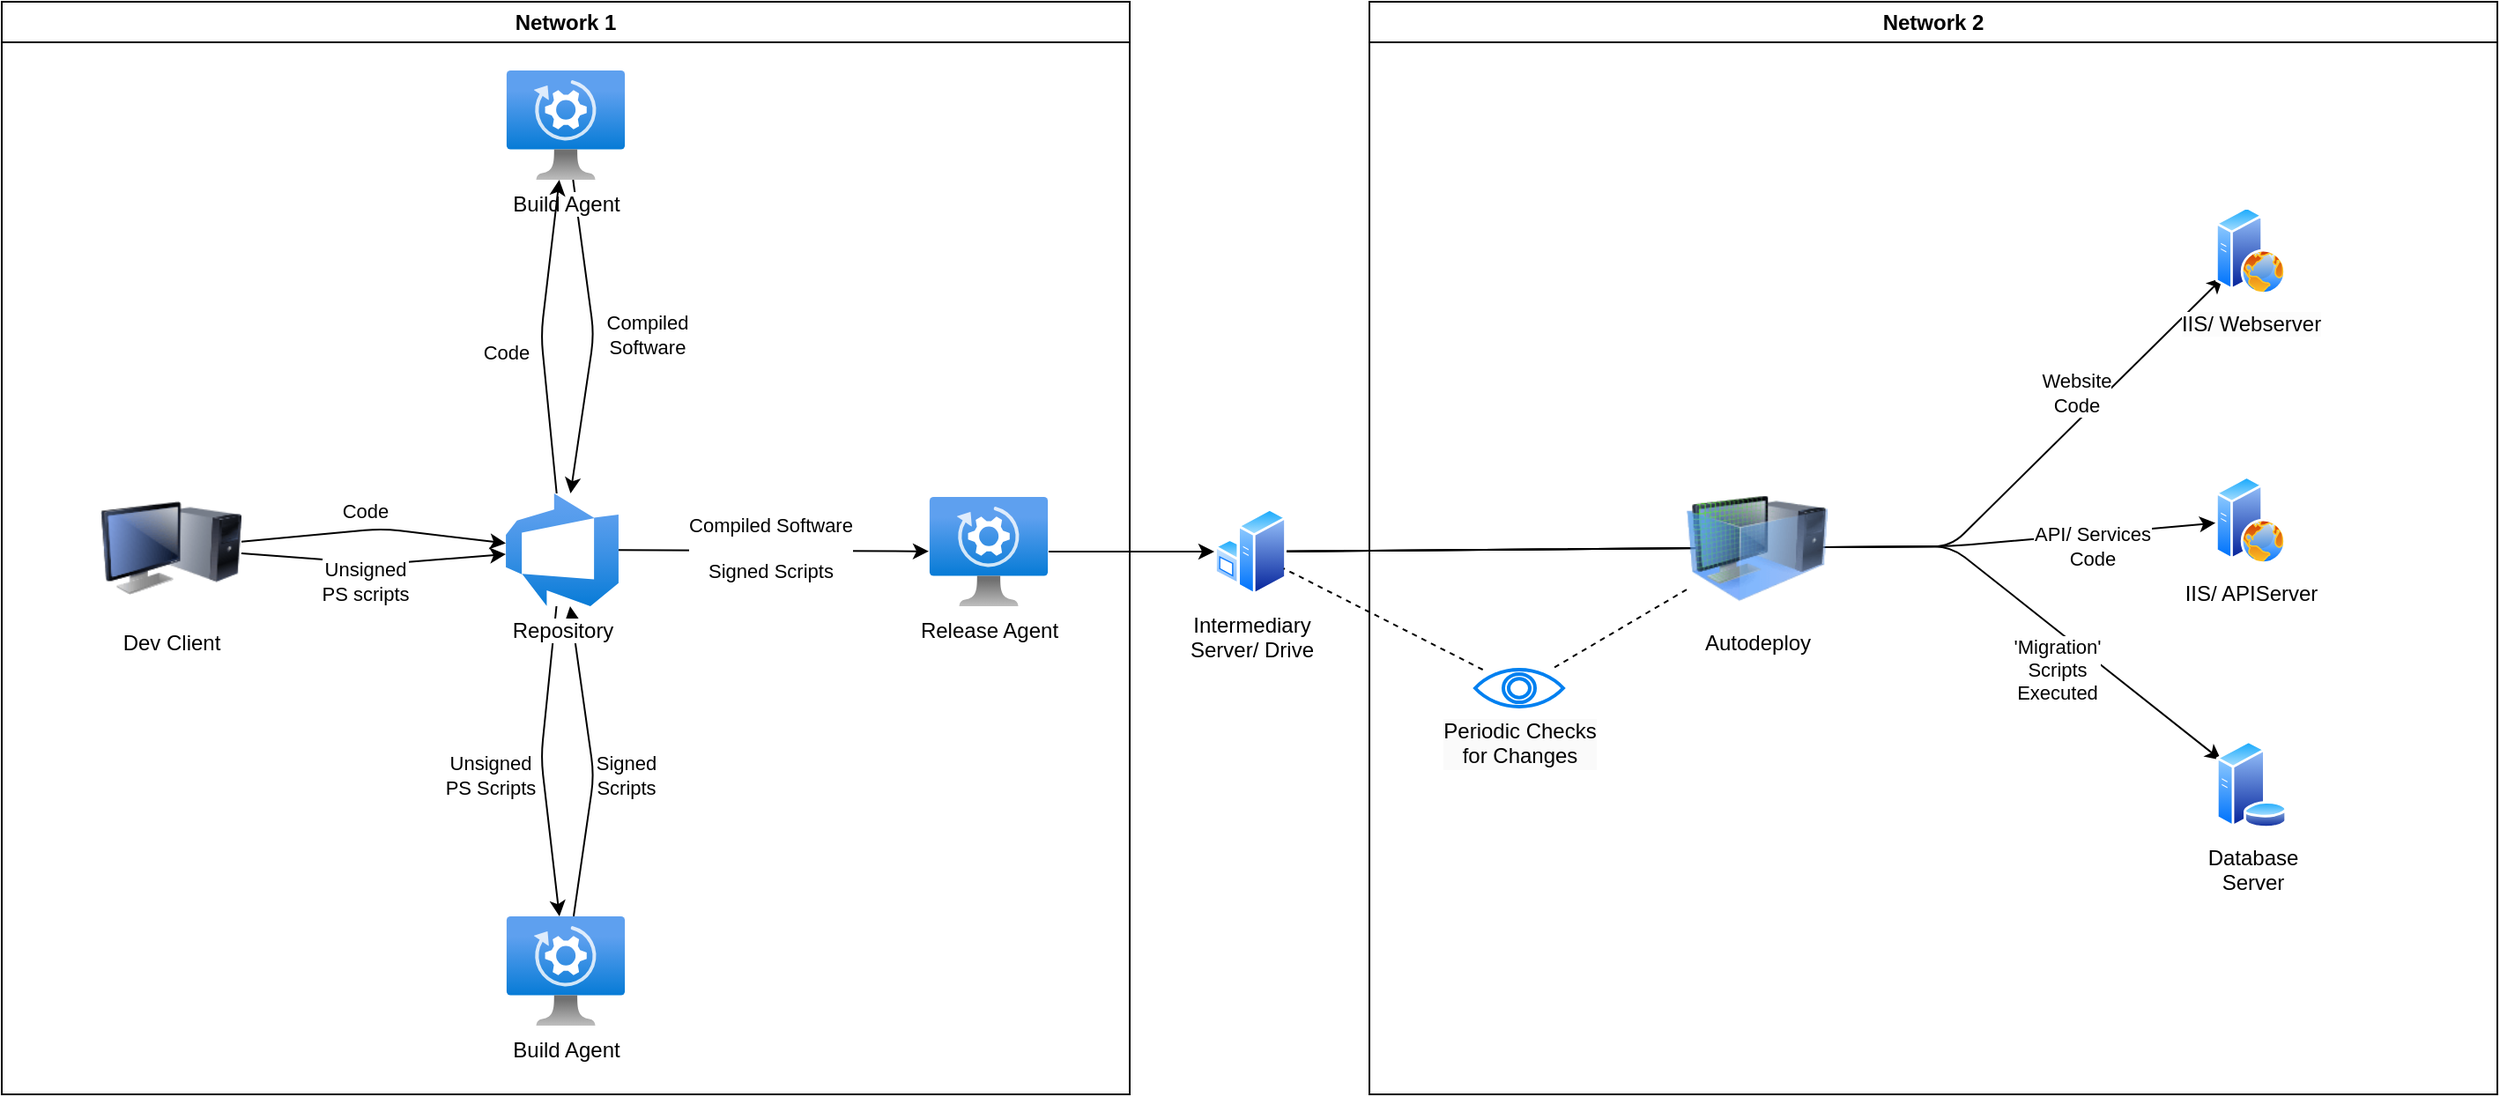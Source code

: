 <mxfile>
    <diagram id="vfKU7qHj_c_Mwiev8Rxk" name="Page-1">
        <mxGraphModel dx="1548" dy="1578" grid="1" gridSize="10" guides="1" tooltips="1" connect="1" arrows="1" fold="1" page="1" pageScale="1" pageWidth="850" pageHeight="1100" math="0" shadow="0">
            <root>
                <mxCell id="0"/>
                <mxCell id="1" parent="0"/>
                <mxCell id="23" style="edgeStyle=none;html=1;" edge="1" parent="1" source="2" target="22">
                    <mxGeometry relative="1" as="geometry"/>
                </mxCell>
                <mxCell id="2" value="Release Agent" style="aspect=fixed;html=1;points=[];align=center;image;fontSize=12;image=img/lib/azure2/compute/Automanaged_VM.svg;" vertex="1" parent="1">
                    <mxGeometry x="400" y="332" width="68" height="62" as="geometry"/>
                </mxCell>
                <mxCell id="16" style="edgeStyle=none;html=1;" edge="1" parent="1" source="3" target="5">
                    <mxGeometry relative="1" as="geometry">
                        <Array as="points">
                            <mxPoint x="210" y="490"/>
                        </Array>
                    </mxGeometry>
                </mxCell>
                <mxCell id="18" value="Signed&lt;br&gt;Scripts" style="edgeLabel;html=1;align=center;verticalAlign=middle;resizable=0;points=[];" vertex="1" connectable="0" parent="16">
                    <mxGeometry x="-0.245" y="-3" relative="1" as="geometry">
                        <mxPoint x="17" y="-14" as="offset"/>
                    </mxGeometry>
                </mxCell>
                <mxCell id="3" value="Build Agent" style="aspect=fixed;html=1;points=[];align=center;image;fontSize=12;image=img/lib/azure2/compute/Automanaged_VM.svg;" vertex="1" parent="1">
                    <mxGeometry x="160" y="570" width="68" height="62" as="geometry"/>
                </mxCell>
                <mxCell id="7" style="edgeStyle=none;html=1;" edge="1" parent="1" source="4" target="5">
                    <mxGeometry relative="1" as="geometry">
                        <Array as="points">
                            <mxPoint x="210" y="240"/>
                        </Array>
                    </mxGeometry>
                </mxCell>
                <mxCell id="9" value="Compiled&lt;br&gt;Software" style="edgeLabel;html=1;align=center;verticalAlign=middle;resizable=0;points=[];" vertex="1" connectable="0" parent="7">
                    <mxGeometry x="-0.189" y="2" relative="1" as="geometry">
                        <mxPoint x="30" y="16" as="offset"/>
                    </mxGeometry>
                </mxCell>
                <mxCell id="4" value="Build Agent" style="aspect=fixed;html=1;points=[];align=center;image;fontSize=12;image=img/lib/azure2/compute/Automanaged_VM.svg;" vertex="1" parent="1">
                    <mxGeometry x="160" y="90" width="68" height="62" as="geometry"/>
                </mxCell>
                <mxCell id="6" style="edgeStyle=none;html=1;" edge="1" parent="1" source="5" target="4">
                    <mxGeometry relative="1" as="geometry">
                        <Array as="points">
                            <mxPoint x="180" y="240"/>
                        </Array>
                    </mxGeometry>
                </mxCell>
                <mxCell id="8" value="Code" style="edgeLabel;html=1;align=center;verticalAlign=middle;resizable=0;points=[];" vertex="1" connectable="0" parent="6">
                    <mxGeometry x="0.128" y="-4" relative="1" as="geometry">
                        <mxPoint x="-25" y="20" as="offset"/>
                    </mxGeometry>
                </mxCell>
                <mxCell id="15" style="edgeStyle=none;html=1;" edge="1" parent="1" source="5" target="3">
                    <mxGeometry relative="1" as="geometry">
                        <Array as="points">
                            <mxPoint x="180" y="480"/>
                        </Array>
                    </mxGeometry>
                </mxCell>
                <mxCell id="17" value="Unsigned&lt;br&gt;PS Scripts" style="edgeLabel;html=1;align=center;verticalAlign=middle;resizable=0;points=[];" vertex="1" connectable="0" parent="15">
                    <mxGeometry x="0.219" y="3" relative="1" as="geometry">
                        <mxPoint x="-35" y="-11" as="offset"/>
                    </mxGeometry>
                </mxCell>
                <mxCell id="19" style="edgeStyle=none;html=1;" edge="1" parent="1" source="5" target="2">
                    <mxGeometry relative="1" as="geometry"/>
                </mxCell>
                <mxCell id="20" value="Compiled Software&lt;br&gt;&lt;br&gt;Signed Scripts" style="edgeLabel;html=1;align=center;verticalAlign=middle;resizable=0;points=[];" vertex="1" connectable="0" parent="19">
                    <mxGeometry x="0.284" relative="1" as="geometry">
                        <mxPoint x="-27" y="-2" as="offset"/>
                    </mxGeometry>
                </mxCell>
                <mxCell id="5" value="Repository" style="aspect=fixed;html=1;points=[];align=center;image;fontSize=12;image=img/lib/azure2/devops/Azure_DevOps.svg;" vertex="1" parent="1">
                    <mxGeometry x="160" y="330" width="64" height="64" as="geometry"/>
                </mxCell>
                <mxCell id="11" style="edgeStyle=none;html=1;" edge="1" parent="1" source="10" target="5">
                    <mxGeometry relative="1" as="geometry">
                        <Array as="points">
                            <mxPoint x="90" y="350"/>
                        </Array>
                    </mxGeometry>
                </mxCell>
                <mxCell id="12" value="Code" style="edgeLabel;html=1;align=center;verticalAlign=middle;resizable=0;points=[];" vertex="1" connectable="0" parent="11">
                    <mxGeometry x="-0.111" y="-3" relative="1" as="geometry">
                        <mxPoint x="3" y="-14" as="offset"/>
                    </mxGeometry>
                </mxCell>
                <mxCell id="13" style="edgeStyle=none;html=1;" edge="1" parent="1" source="10" target="5">
                    <mxGeometry relative="1" as="geometry">
                        <Array as="points">
                            <mxPoint x="90" y="370"/>
                        </Array>
                    </mxGeometry>
                </mxCell>
                <mxCell id="14" value="Unsigned&lt;br&gt;PS scripts" style="edgeLabel;html=1;align=center;verticalAlign=middle;resizable=0;points=[];" vertex="1" connectable="0" parent="13">
                    <mxGeometry x="-0.17" y="-3" relative="1" as="geometry">
                        <mxPoint x="8" y="8" as="offset"/>
                    </mxGeometry>
                </mxCell>
                <mxCell id="10" value="Dev Client" style="image;html=1;image=img/lib/clip_art/computers/Monitor_Tower_128x128.png" vertex="1" parent="1">
                    <mxGeometry x="-70" y="321" width="80" height="80" as="geometry"/>
                </mxCell>
                <mxCell id="21" value="Network 1" style="swimlane;whiteSpace=wrap;html=1;" vertex="1" parent="1">
                    <mxGeometry x="-126" y="51" width="640" height="620" as="geometry"/>
                </mxCell>
                <mxCell id="36" style="edgeStyle=none;html=1;endArrow=classic;endFill=1;" edge="1" parent="1" source="22" target="32">
                    <mxGeometry relative="1" as="geometry">
                        <Array as="points">
                            <mxPoint x="980" y="360"/>
                        </Array>
                    </mxGeometry>
                </mxCell>
                <mxCell id="42" value="Website&lt;br&gt;Code" style="edgeLabel;html=1;align=center;verticalAlign=middle;resizable=0;points=[];" vertex="1" connectable="0" parent="36">
                    <mxGeometry x="0.68" y="2" relative="1" as="geometry">
                        <mxPoint x="-15" as="offset"/>
                    </mxGeometry>
                </mxCell>
                <mxCell id="37" style="edgeStyle=none;html=1;endArrow=classic;endFill=1;" edge="1" parent="1" source="22" target="33">
                    <mxGeometry relative="1" as="geometry">
                        <Array as="points">
                            <mxPoint x="980" y="360"/>
                        </Array>
                    </mxGeometry>
                </mxCell>
                <mxCell id="41" value="API/ Services&lt;br&gt;Code" style="edgeLabel;html=1;align=center;verticalAlign=middle;resizable=0;points=[];" vertex="1" connectable="0" parent="37">
                    <mxGeometry x="0.679" y="-2" relative="1" as="geometry">
                        <mxPoint x="14" y="4" as="offset"/>
                    </mxGeometry>
                </mxCell>
                <mxCell id="38" style="edgeStyle=none;html=1;endArrow=classic;endFill=1;" edge="1" parent="1" source="22" target="35">
                    <mxGeometry relative="1" as="geometry">
                        <Array as="points">
                            <mxPoint x="980" y="360"/>
                        </Array>
                    </mxGeometry>
                </mxCell>
                <mxCell id="39" value="'Migration'&lt;br&gt;Scripts&lt;br&gt;Executed" style="edgeLabel;html=1;align=center;verticalAlign=middle;resizable=0;points=[];" vertex="1" connectable="0" parent="38">
                    <mxGeometry x="0.575" relative="1" as="geometry">
                        <mxPoint x="2" y="24" as="offset"/>
                    </mxGeometry>
                </mxCell>
                <mxCell id="22" value="Intermediary&lt;br&gt;Server/ Drive" style="aspect=fixed;perimeter=ellipsePerimeter;html=1;align=center;shadow=0;dashed=0;spacingTop=3;image;image=img/lib/active_directory/windows_server.svg;" vertex="1" parent="1">
                    <mxGeometry x="562" y="338" width="41" height="50" as="geometry"/>
                </mxCell>
                <mxCell id="24" value="Network 2" style="swimlane;whiteSpace=wrap;html=1;" vertex="1" parent="1">
                    <mxGeometry x="650" y="51" width="640" height="620" as="geometry"/>
                </mxCell>
                <mxCell id="25" value="Periodic Checks&lt;br&gt;for Changes" style="verticalLabelPosition=bottom;align=center;labelBackgroundColor=#FAFAFA;verticalAlign=top;strokeWidth=2;strokeColor=#0080F0;shadow=0;dashed=0;shape=mxgraph.ios7.icons.eye;fontColor=#000000;html=1;" vertex="1" parent="24">
                    <mxGeometry x="60" y="379" width="50" height="21" as="geometry"/>
                </mxCell>
                <mxCell id="28" style="edgeStyle=none;html=1;dashed=1;endArrow=none;endFill=0;" edge="1" parent="24" source="26" target="25">
                    <mxGeometry relative="1" as="geometry"/>
                </mxCell>
                <mxCell id="26" value="Autodeploy" style="image;html=1;image=img/lib/clip_art/computers/Virtual_Machine_128x128.png" vertex="1" parent="24">
                    <mxGeometry x="180" y="270" width="80" height="80" as="geometry"/>
                </mxCell>
                <mxCell id="32" value="IIS/ Webserver" style="aspect=fixed;perimeter=ellipsePerimeter;html=1;align=center;shadow=0;dashed=0;spacingTop=3;image;image=img/lib/active_directory/web_server.svg;labelBackgroundColor=#FCFCFC;fontColor=#000000;" vertex="1" parent="24">
                    <mxGeometry x="480" y="116" width="40" height="50" as="geometry"/>
                </mxCell>
                <mxCell id="33" value="IIS/ APIServer" style="aspect=fixed;perimeter=ellipsePerimeter;html=1;align=center;shadow=0;dashed=0;spacingTop=3;image;image=img/lib/active_directory/web_server.svg;labelBackgroundColor=#FFFFFF;fontColor=#000000;" vertex="1" parent="24">
                    <mxGeometry x="480" y="269" width="40" height="50" as="geometry"/>
                </mxCell>
                <mxCell id="35" value="Database&lt;br&gt;Server" style="aspect=fixed;perimeter=ellipsePerimeter;html=1;align=center;shadow=0;dashed=0;spacingTop=3;image;image=img/lib/active_directory/database_server.svg;labelBackgroundColor=#FFFFFF;fontColor=#000000;" vertex="1" parent="24">
                    <mxGeometry x="480" y="419" width="41" height="50" as="geometry"/>
                </mxCell>
                <mxCell id="29" style="edgeStyle=none;html=1;dashed=1;endArrow=none;endFill=0;" edge="1" parent="1" source="25" target="22">
                    <mxGeometry relative="1" as="geometry"/>
                </mxCell>
            </root>
        </mxGraphModel>
    </diagram>
</mxfile>